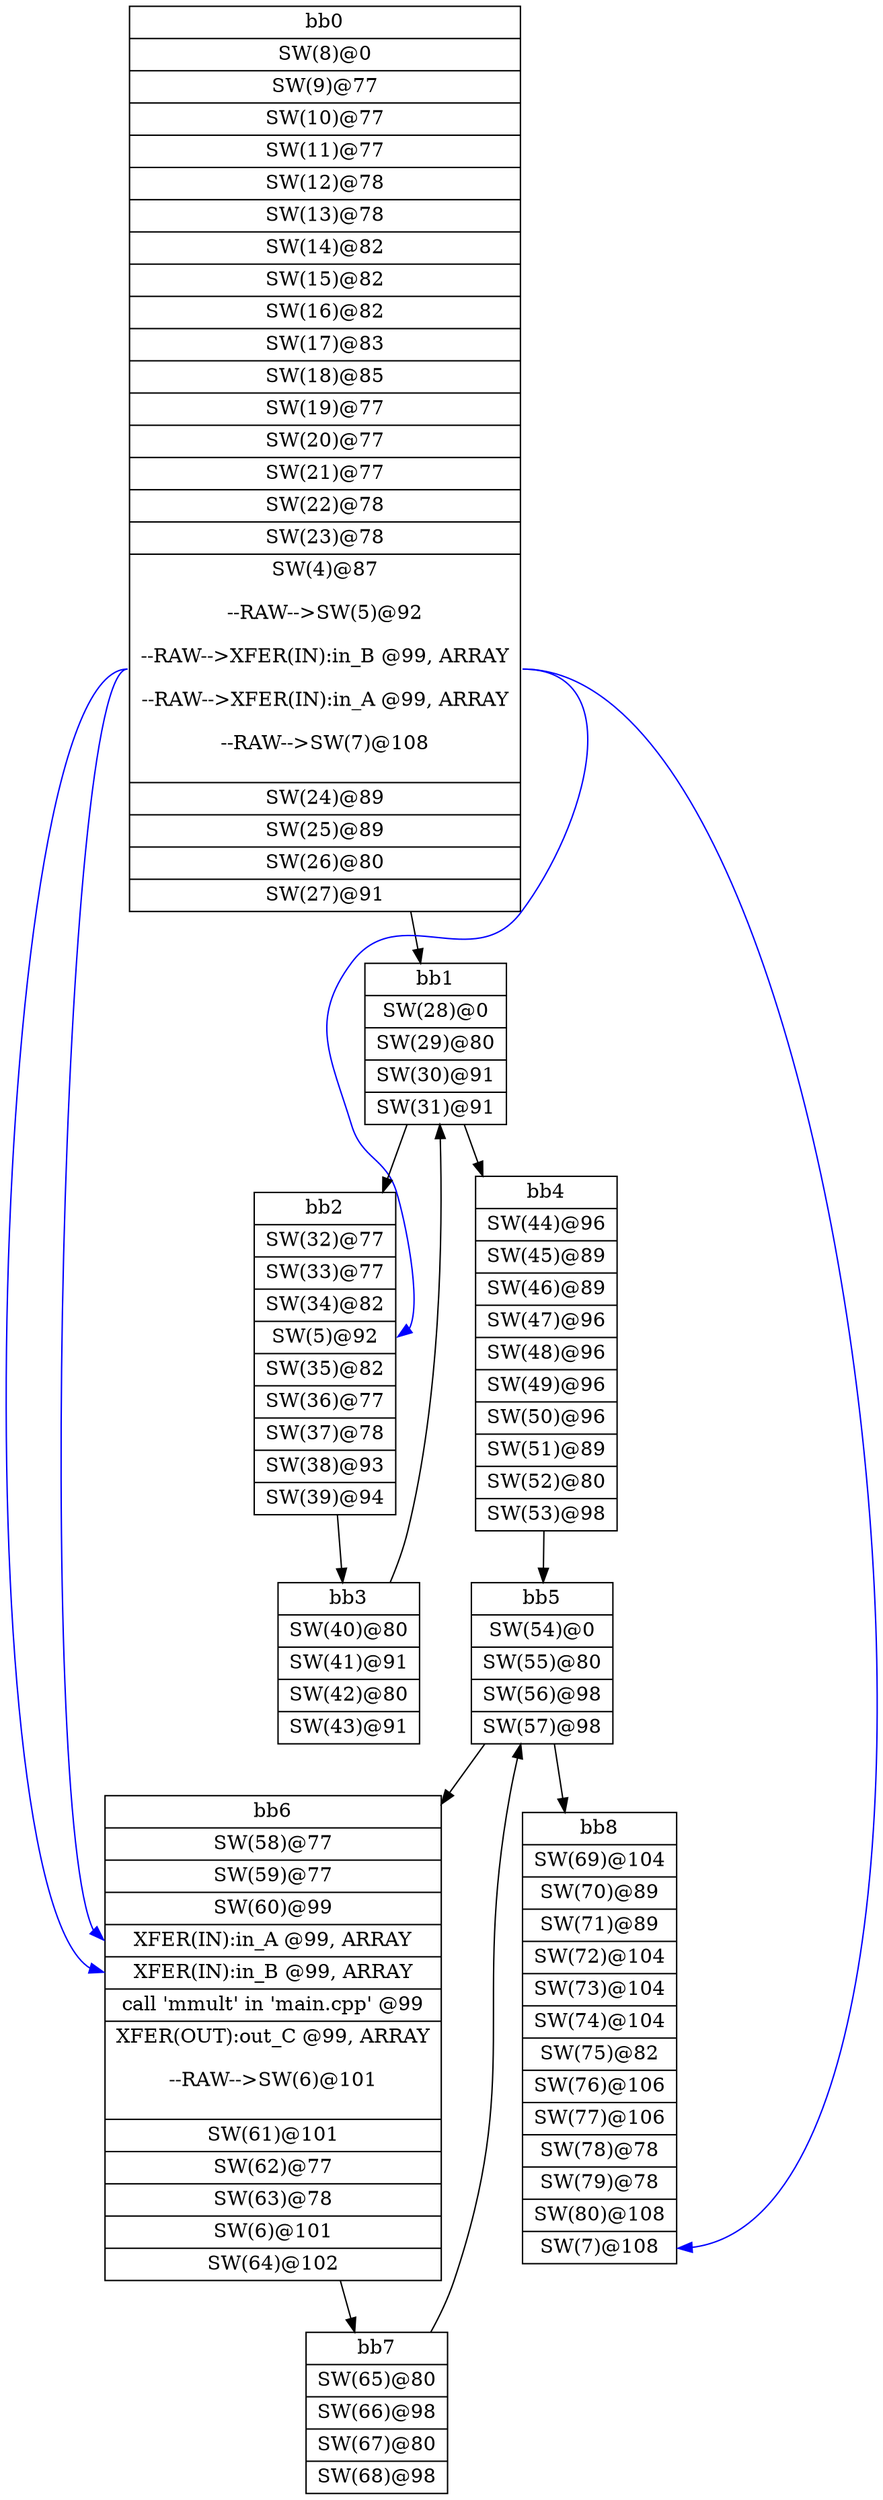 digraph CDFG {
node [shape=record];
bb0 [shape=record, label = "{bb0|<x0x2bab770>SW(8)@0\n|<x0x2babb20>SW(9)@77\n|<x0x2babcf0>SW(10)@77\n|<x0x2babf30>SW(11)@77\n|<x0x2bac170>SW(12)@78\n|<x0x2bac3b0>SW(13)@78\n|<x0x2bac5f0>SW(14)@82\n|<x0x2bac800>SW(15)@82\n|<x0x2baca10>SW(16)@82\n|<x0x2bacc50>SW(17)@83\n|<x0x2bacea0>SW(18)@85\n|<x0x2bad0c0>SW(19)@77\n|<x0x2badb10>SW(20)@77\n|<x0x2badcc0>SW(21)@77\n|<x0x2badee0>SW(22)@78\n|<x0x2bae100>SW(23)@78\n|<x0x2ba4110>SW(4)@87\n\n--RAW--\>SW(5)@92\n\n--RAW--\>XFER(IN):in_B @99, ARRAY\n\n--RAW--\>XFER(IN):in_A @99, ARRAY\n\n--RAW--\>SW(7)@108\n\n|<x0x2bae320>SW(24)@89\n|<x0x2bae530>SW(25)@89\n|<x0x2bae770>SW(26)@80\n|<x0x2bae9b0>SW(27)@91\n}"];
bb1 [shape=record, label = "{bb1|<x0x2baeda0>SW(28)@0\n|<x0x2baeef0>SW(29)@80\n|<x0x2baf0c0>SW(30)@91\n|<x0x2baf2b0>SW(31)@91\n}"];
bb2 [shape=record, label = "{bb2|<x0x2baeba0>SW(32)@77\n|<x0x2baf880>SW(33)@77\n|<x0x2bafac0>SW(34)@82\n|<x0x2ba43d0>SW(5)@92\n|<x0x2bafd80>SW(35)@82\n|<x0x2baff90>SW(36)@77\n|<x0x2bb01b0>SW(37)@78\n|<x0x2bb03d0>SW(38)@93\n|<x0x2bb05f0>SW(39)@94\n}"];
bb3 [shape=record, label = "{bb3|<x0x2bb0800>SW(40)@80\n|<x0x2bb0af0>SW(41)@91\n|<x0x2bb0ce0>SW(42)@80\n|<x0x2bb0f20>SW(43)@91\n}"];
bb4 [shape=record, label = "{bb4|<x0x2bb1130>SW(44)@96\n|<x0x2bb1530>SW(45)@89\n|<x0x2bb1750>SW(46)@89\n|<x0x2bb1990>SW(47)@96\n|<x0x2bb1b80>SW(48)@96\n|<x0x2bb1d90>SW(49)@96\n|<x0x2bb2000>SW(50)@96\n|<x0x2bb21f0>SW(51)@89\n|<x0x2bb2430>SW(52)@80\n|<x0x2bb2670>SW(53)@98\n}"];
bb5 [shape=record, label = "{bb5|<x0x2bb2860>SW(54)@0\n|<x0x2bb2bd0>SW(55)@80\n|<x0x2bb2d80>SW(56)@98\n|<x0x2bb2f70>SW(57)@98\n}"];
bb6 [shape=record, label = "{bb6|<x0x2bb3180>SW(58)@77\n|<x0x2bb3500>SW(59)@77\n|<x0x2bb3720>SW(60)@99\n|<x0x2bb6ea0>XFER(IN):in_A @99, ARRAY\n|<x0x2bb6f80>XFER(IN):in_B @99, ARRAY\n|<x0x2ba0590>call 'mmult' in 'main.cpp' @99\n|<x0x2bb7060>XFER(OUT):out_C @99, ARRAY\n\n--RAW--\>SW(6)@101\n\n|<x0x2bb3940>SW(61)@101\n|<x0x2bb3ba0>SW(62)@77\n|<x0x2bb3de0>SW(63)@78\n|<x0x2ba4fe0>SW(6)@101\n|<x0x2bb4000>SW(64)@102\n}"];
bb7 [shape=record, label = "{bb7|<x0x2bb4210>SW(65)@80\n|<x0x2bb4570>SW(66)@98\n|<x0x2bb4760>SW(67)@80\n|<x0x2bb49a0>SW(68)@98\n}"];
bb8 [shape=record, label = "{bb8|<x0x2bb4c00>SW(69)@104\n|<x0x2bb50c0>SW(70)@89\n|<x0x2bb52e0>SW(71)@89\n|<x0x2bb5520>SW(72)@104\n|<x0x2bb5710>SW(73)@104\n|<x0x2bb5920>SW(74)@104\n|<x0x2bb5af0>SW(75)@82\n|<x0x2bb5d10>SW(76)@106\n|<x0x2bb5f00>SW(77)@106\n|<x0x2bb6110>SW(78)@78\n|<x0x2bb6350>SW(79)@78\n|<x0x2bb6570>SW(80)@108\n|<x0x2baa120>SW(7)@108\n}"];
bb0 -> bb1
bb1 -> bb2
bb1 -> bb4
bb2 -> bb3
bb3 -> bb1
bb4 -> bb5
bb5 -> bb6
bb5 -> bb8
bb6 -> bb7
bb7 -> bb5
bb0:x0x2ba4110 -> bb2:x0x2ba43d0[color=blue]
bb0:x0x2ba4110 -> bb6:x0x2bb6f80[color=blue]
bb0:x0x2ba4110 -> bb6:x0x2bb6ea0[color=blue]
bb0:x0x2ba4110 -> bb8:x0x2baa120[color=blue]
}
